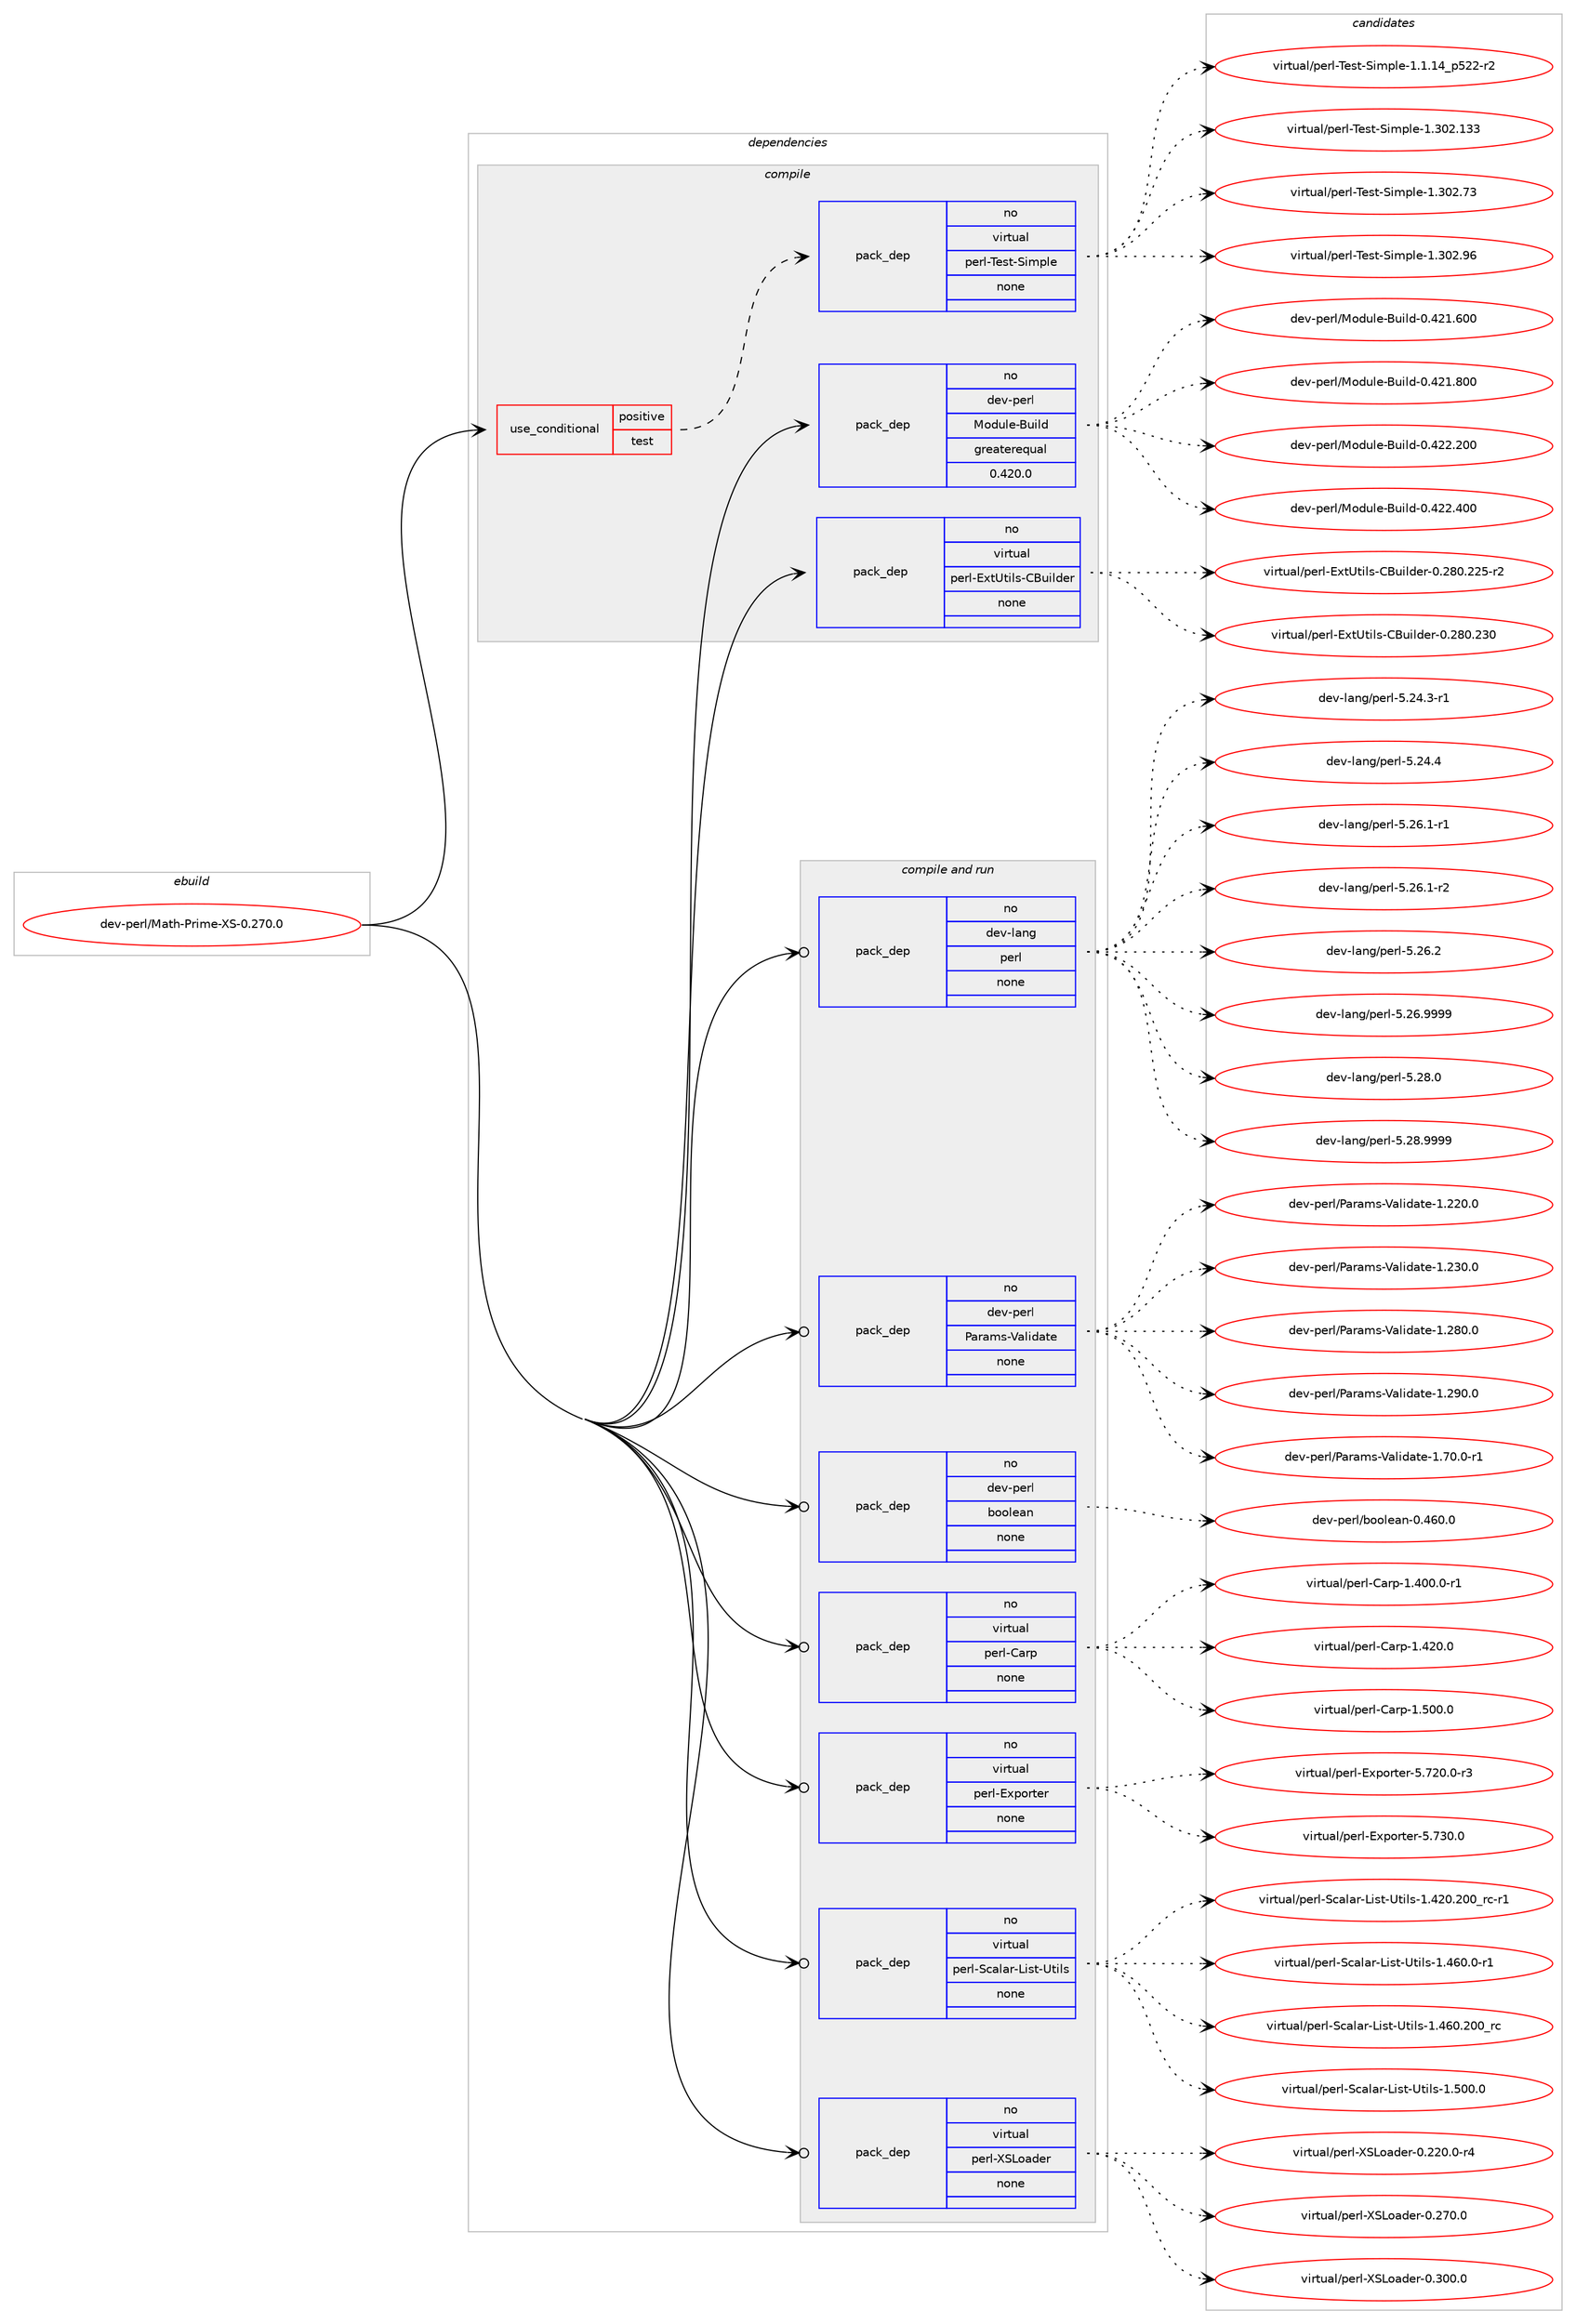 digraph prolog {

# *************
# Graph options
# *************

newrank=true;
concentrate=true;
compound=true;
graph [rankdir=LR,fontname=Helvetica,fontsize=10,ranksep=1.5];#, ranksep=2.5, nodesep=0.2];
edge  [arrowhead=vee];
node  [fontname=Helvetica,fontsize=10];

# **********
# The ebuild
# **********

subgraph cluster_leftcol {
color=gray;
rank=same;
label=<<i>ebuild</i>>;
id [label="dev-perl/Math-Prime-XS-0.270.0", color=red, width=4, href="../dev-perl/Math-Prime-XS-0.270.0.svg"];
}

# ****************
# The dependencies
# ****************

subgraph cluster_midcol {
color=gray;
label=<<i>dependencies</i>>;
subgraph cluster_compile {
fillcolor="#eeeeee";
style=filled;
label=<<i>compile</i>>;
subgraph cond368419 {
dependency1384190 [label=<<TABLE BORDER="0" CELLBORDER="1" CELLSPACING="0" CELLPADDING="4"><TR><TD ROWSPAN="3" CELLPADDING="10">use_conditional</TD></TR><TR><TD>positive</TD></TR><TR><TD>test</TD></TR></TABLE>>, shape=none, color=red];
subgraph pack992716 {
dependency1384191 [label=<<TABLE BORDER="0" CELLBORDER="1" CELLSPACING="0" CELLPADDING="4" WIDTH="220"><TR><TD ROWSPAN="6" CELLPADDING="30">pack_dep</TD></TR><TR><TD WIDTH="110">no</TD></TR><TR><TD>virtual</TD></TR><TR><TD>perl-Test-Simple</TD></TR><TR><TD>none</TD></TR><TR><TD></TD></TR></TABLE>>, shape=none, color=blue];
}
dependency1384190:e -> dependency1384191:w [weight=20,style="dashed",arrowhead="vee"];
}
id:e -> dependency1384190:w [weight=20,style="solid",arrowhead="vee"];
subgraph pack992717 {
dependency1384192 [label=<<TABLE BORDER="0" CELLBORDER="1" CELLSPACING="0" CELLPADDING="4" WIDTH="220"><TR><TD ROWSPAN="6" CELLPADDING="30">pack_dep</TD></TR><TR><TD WIDTH="110">no</TD></TR><TR><TD>dev-perl</TD></TR><TR><TD>Module-Build</TD></TR><TR><TD>greaterequal</TD></TR><TR><TD>0.420.0</TD></TR></TABLE>>, shape=none, color=blue];
}
id:e -> dependency1384192:w [weight=20,style="solid",arrowhead="vee"];
subgraph pack992718 {
dependency1384193 [label=<<TABLE BORDER="0" CELLBORDER="1" CELLSPACING="0" CELLPADDING="4" WIDTH="220"><TR><TD ROWSPAN="6" CELLPADDING="30">pack_dep</TD></TR><TR><TD WIDTH="110">no</TD></TR><TR><TD>virtual</TD></TR><TR><TD>perl-ExtUtils-CBuilder</TD></TR><TR><TD>none</TD></TR><TR><TD></TD></TR></TABLE>>, shape=none, color=blue];
}
id:e -> dependency1384193:w [weight=20,style="solid",arrowhead="vee"];
}
subgraph cluster_compileandrun {
fillcolor="#eeeeee";
style=filled;
label=<<i>compile and run</i>>;
subgraph pack992719 {
dependency1384194 [label=<<TABLE BORDER="0" CELLBORDER="1" CELLSPACING="0" CELLPADDING="4" WIDTH="220"><TR><TD ROWSPAN="6" CELLPADDING="30">pack_dep</TD></TR><TR><TD WIDTH="110">no</TD></TR><TR><TD>dev-lang</TD></TR><TR><TD>perl</TD></TR><TR><TD>none</TD></TR><TR><TD></TD></TR></TABLE>>, shape=none, color=blue];
}
id:e -> dependency1384194:w [weight=20,style="solid",arrowhead="odotvee"];
subgraph pack992720 {
dependency1384195 [label=<<TABLE BORDER="0" CELLBORDER="1" CELLSPACING="0" CELLPADDING="4" WIDTH="220"><TR><TD ROWSPAN="6" CELLPADDING="30">pack_dep</TD></TR><TR><TD WIDTH="110">no</TD></TR><TR><TD>dev-perl</TD></TR><TR><TD>Params-Validate</TD></TR><TR><TD>none</TD></TR><TR><TD></TD></TR></TABLE>>, shape=none, color=blue];
}
id:e -> dependency1384195:w [weight=20,style="solid",arrowhead="odotvee"];
subgraph pack992721 {
dependency1384196 [label=<<TABLE BORDER="0" CELLBORDER="1" CELLSPACING="0" CELLPADDING="4" WIDTH="220"><TR><TD ROWSPAN="6" CELLPADDING="30">pack_dep</TD></TR><TR><TD WIDTH="110">no</TD></TR><TR><TD>dev-perl</TD></TR><TR><TD>boolean</TD></TR><TR><TD>none</TD></TR><TR><TD></TD></TR></TABLE>>, shape=none, color=blue];
}
id:e -> dependency1384196:w [weight=20,style="solid",arrowhead="odotvee"];
subgraph pack992722 {
dependency1384197 [label=<<TABLE BORDER="0" CELLBORDER="1" CELLSPACING="0" CELLPADDING="4" WIDTH="220"><TR><TD ROWSPAN="6" CELLPADDING="30">pack_dep</TD></TR><TR><TD WIDTH="110">no</TD></TR><TR><TD>virtual</TD></TR><TR><TD>perl-Carp</TD></TR><TR><TD>none</TD></TR><TR><TD></TD></TR></TABLE>>, shape=none, color=blue];
}
id:e -> dependency1384197:w [weight=20,style="solid",arrowhead="odotvee"];
subgraph pack992723 {
dependency1384198 [label=<<TABLE BORDER="0" CELLBORDER="1" CELLSPACING="0" CELLPADDING="4" WIDTH="220"><TR><TD ROWSPAN="6" CELLPADDING="30">pack_dep</TD></TR><TR><TD WIDTH="110">no</TD></TR><TR><TD>virtual</TD></TR><TR><TD>perl-Exporter</TD></TR><TR><TD>none</TD></TR><TR><TD></TD></TR></TABLE>>, shape=none, color=blue];
}
id:e -> dependency1384198:w [weight=20,style="solid",arrowhead="odotvee"];
subgraph pack992724 {
dependency1384199 [label=<<TABLE BORDER="0" CELLBORDER="1" CELLSPACING="0" CELLPADDING="4" WIDTH="220"><TR><TD ROWSPAN="6" CELLPADDING="30">pack_dep</TD></TR><TR><TD WIDTH="110">no</TD></TR><TR><TD>virtual</TD></TR><TR><TD>perl-Scalar-List-Utils</TD></TR><TR><TD>none</TD></TR><TR><TD></TD></TR></TABLE>>, shape=none, color=blue];
}
id:e -> dependency1384199:w [weight=20,style="solid",arrowhead="odotvee"];
subgraph pack992725 {
dependency1384200 [label=<<TABLE BORDER="0" CELLBORDER="1" CELLSPACING="0" CELLPADDING="4" WIDTH="220"><TR><TD ROWSPAN="6" CELLPADDING="30">pack_dep</TD></TR><TR><TD WIDTH="110">no</TD></TR><TR><TD>virtual</TD></TR><TR><TD>perl-XSLoader</TD></TR><TR><TD>none</TD></TR><TR><TD></TD></TR></TABLE>>, shape=none, color=blue];
}
id:e -> dependency1384200:w [weight=20,style="solid",arrowhead="odotvee"];
}
subgraph cluster_run {
fillcolor="#eeeeee";
style=filled;
label=<<i>run</i>>;
}
}

# **************
# The candidates
# **************

subgraph cluster_choices {
rank=same;
color=gray;
label=<<i>candidates</i>>;

subgraph choice992716 {
color=black;
nodesep=1;
choice11810511411611797108471121011141084584101115116458310510911210810145494649464952951125350504511450 [label="virtual/perl-Test-Simple-1.1.14_p522-r2", color=red, width=4,href="../virtual/perl-Test-Simple-1.1.14_p522-r2.svg"];
choice11810511411611797108471121011141084584101115116458310510911210810145494651485046495151 [label="virtual/perl-Test-Simple-1.302.133", color=red, width=4,href="../virtual/perl-Test-Simple-1.302.133.svg"];
choice118105114116117971084711210111410845841011151164583105109112108101454946514850465551 [label="virtual/perl-Test-Simple-1.302.73", color=red, width=4,href="../virtual/perl-Test-Simple-1.302.73.svg"];
choice118105114116117971084711210111410845841011151164583105109112108101454946514850465754 [label="virtual/perl-Test-Simple-1.302.96", color=red, width=4,href="../virtual/perl-Test-Simple-1.302.96.svg"];
dependency1384191:e -> choice11810511411611797108471121011141084584101115116458310510911210810145494649464952951125350504511450:w [style=dotted,weight="100"];
dependency1384191:e -> choice11810511411611797108471121011141084584101115116458310510911210810145494651485046495151:w [style=dotted,weight="100"];
dependency1384191:e -> choice118105114116117971084711210111410845841011151164583105109112108101454946514850465551:w [style=dotted,weight="100"];
dependency1384191:e -> choice118105114116117971084711210111410845841011151164583105109112108101454946514850465754:w [style=dotted,weight="100"];
}
subgraph choice992717 {
color=black;
nodesep=1;
choice100101118451121011141084777111100117108101456611710510810045484652504946544848 [label="dev-perl/Module-Build-0.421.600", color=red, width=4,href="../dev-perl/Module-Build-0.421.600.svg"];
choice100101118451121011141084777111100117108101456611710510810045484652504946564848 [label="dev-perl/Module-Build-0.421.800", color=red, width=4,href="../dev-perl/Module-Build-0.421.800.svg"];
choice100101118451121011141084777111100117108101456611710510810045484652505046504848 [label="dev-perl/Module-Build-0.422.200", color=red, width=4,href="../dev-perl/Module-Build-0.422.200.svg"];
choice100101118451121011141084777111100117108101456611710510810045484652505046524848 [label="dev-perl/Module-Build-0.422.400", color=red, width=4,href="../dev-perl/Module-Build-0.422.400.svg"];
dependency1384192:e -> choice100101118451121011141084777111100117108101456611710510810045484652504946544848:w [style=dotted,weight="100"];
dependency1384192:e -> choice100101118451121011141084777111100117108101456611710510810045484652504946564848:w [style=dotted,weight="100"];
dependency1384192:e -> choice100101118451121011141084777111100117108101456611710510810045484652505046504848:w [style=dotted,weight="100"];
dependency1384192:e -> choice100101118451121011141084777111100117108101456611710510810045484652505046524848:w [style=dotted,weight="100"];
}
subgraph choice992718 {
color=black;
nodesep=1;
choice1181051141161179710847112101114108456912011685116105108115456766117105108100101114454846505648465050534511450 [label="virtual/perl-ExtUtils-CBuilder-0.280.225-r2", color=red, width=4,href="../virtual/perl-ExtUtils-CBuilder-0.280.225-r2.svg"];
choice118105114116117971084711210111410845691201168511610510811545676611710510810010111445484650564846505148 [label="virtual/perl-ExtUtils-CBuilder-0.280.230", color=red, width=4,href="../virtual/perl-ExtUtils-CBuilder-0.280.230.svg"];
dependency1384193:e -> choice1181051141161179710847112101114108456912011685116105108115456766117105108100101114454846505648465050534511450:w [style=dotted,weight="100"];
dependency1384193:e -> choice118105114116117971084711210111410845691201168511610510811545676611710510810010111445484650564846505148:w [style=dotted,weight="100"];
}
subgraph choice992719 {
color=black;
nodesep=1;
choice100101118451089711010347112101114108455346505246514511449 [label="dev-lang/perl-5.24.3-r1", color=red, width=4,href="../dev-lang/perl-5.24.3-r1.svg"];
choice10010111845108971101034711210111410845534650524652 [label="dev-lang/perl-5.24.4", color=red, width=4,href="../dev-lang/perl-5.24.4.svg"];
choice100101118451089711010347112101114108455346505446494511449 [label="dev-lang/perl-5.26.1-r1", color=red, width=4,href="../dev-lang/perl-5.26.1-r1.svg"];
choice100101118451089711010347112101114108455346505446494511450 [label="dev-lang/perl-5.26.1-r2", color=red, width=4,href="../dev-lang/perl-5.26.1-r2.svg"];
choice10010111845108971101034711210111410845534650544650 [label="dev-lang/perl-5.26.2", color=red, width=4,href="../dev-lang/perl-5.26.2.svg"];
choice10010111845108971101034711210111410845534650544657575757 [label="dev-lang/perl-5.26.9999", color=red, width=4,href="../dev-lang/perl-5.26.9999.svg"];
choice10010111845108971101034711210111410845534650564648 [label="dev-lang/perl-5.28.0", color=red, width=4,href="../dev-lang/perl-5.28.0.svg"];
choice10010111845108971101034711210111410845534650564657575757 [label="dev-lang/perl-5.28.9999", color=red, width=4,href="../dev-lang/perl-5.28.9999.svg"];
dependency1384194:e -> choice100101118451089711010347112101114108455346505246514511449:w [style=dotted,weight="100"];
dependency1384194:e -> choice10010111845108971101034711210111410845534650524652:w [style=dotted,weight="100"];
dependency1384194:e -> choice100101118451089711010347112101114108455346505446494511449:w [style=dotted,weight="100"];
dependency1384194:e -> choice100101118451089711010347112101114108455346505446494511450:w [style=dotted,weight="100"];
dependency1384194:e -> choice10010111845108971101034711210111410845534650544650:w [style=dotted,weight="100"];
dependency1384194:e -> choice10010111845108971101034711210111410845534650544657575757:w [style=dotted,weight="100"];
dependency1384194:e -> choice10010111845108971101034711210111410845534650564648:w [style=dotted,weight="100"];
dependency1384194:e -> choice10010111845108971101034711210111410845534650564657575757:w [style=dotted,weight="100"];
}
subgraph choice992720 {
color=black;
nodesep=1;
choice1001011184511210111410847809711497109115458697108105100971161014549465050484648 [label="dev-perl/Params-Validate-1.220.0", color=red, width=4,href="../dev-perl/Params-Validate-1.220.0.svg"];
choice1001011184511210111410847809711497109115458697108105100971161014549465051484648 [label="dev-perl/Params-Validate-1.230.0", color=red, width=4,href="../dev-perl/Params-Validate-1.230.0.svg"];
choice1001011184511210111410847809711497109115458697108105100971161014549465056484648 [label="dev-perl/Params-Validate-1.280.0", color=red, width=4,href="../dev-perl/Params-Validate-1.280.0.svg"];
choice1001011184511210111410847809711497109115458697108105100971161014549465057484648 [label="dev-perl/Params-Validate-1.290.0", color=red, width=4,href="../dev-perl/Params-Validate-1.290.0.svg"];
choice100101118451121011141084780971149710911545869710810510097116101454946554846484511449 [label="dev-perl/Params-Validate-1.70.0-r1", color=red, width=4,href="../dev-perl/Params-Validate-1.70.0-r1.svg"];
dependency1384195:e -> choice1001011184511210111410847809711497109115458697108105100971161014549465050484648:w [style=dotted,weight="100"];
dependency1384195:e -> choice1001011184511210111410847809711497109115458697108105100971161014549465051484648:w [style=dotted,weight="100"];
dependency1384195:e -> choice1001011184511210111410847809711497109115458697108105100971161014549465056484648:w [style=dotted,weight="100"];
dependency1384195:e -> choice1001011184511210111410847809711497109115458697108105100971161014549465057484648:w [style=dotted,weight="100"];
dependency1384195:e -> choice100101118451121011141084780971149710911545869710810510097116101454946554846484511449:w [style=dotted,weight="100"];
}
subgraph choice992721 {
color=black;
nodesep=1;
choice100101118451121011141084798111111108101971104548465254484648 [label="dev-perl/boolean-0.460.0", color=red, width=4,href="../dev-perl/boolean-0.460.0.svg"];
dependency1384196:e -> choice100101118451121011141084798111111108101971104548465254484648:w [style=dotted,weight="100"];
}
subgraph choice992722 {
color=black;
nodesep=1;
choice118105114116117971084711210111410845679711411245494652484846484511449 [label="virtual/perl-Carp-1.400.0-r1", color=red, width=4,href="../virtual/perl-Carp-1.400.0-r1.svg"];
choice11810511411611797108471121011141084567971141124549465250484648 [label="virtual/perl-Carp-1.420.0", color=red, width=4,href="../virtual/perl-Carp-1.420.0.svg"];
choice11810511411611797108471121011141084567971141124549465348484648 [label="virtual/perl-Carp-1.500.0", color=red, width=4,href="../virtual/perl-Carp-1.500.0.svg"];
dependency1384197:e -> choice118105114116117971084711210111410845679711411245494652484846484511449:w [style=dotted,weight="100"];
dependency1384197:e -> choice11810511411611797108471121011141084567971141124549465250484648:w [style=dotted,weight="100"];
dependency1384197:e -> choice11810511411611797108471121011141084567971141124549465348484648:w [style=dotted,weight="100"];
}
subgraph choice992723 {
color=black;
nodesep=1;
choice1181051141161179710847112101114108456912011211111411610111445534655504846484511451 [label="virtual/perl-Exporter-5.720.0-r3", color=red, width=4,href="../virtual/perl-Exporter-5.720.0-r3.svg"];
choice118105114116117971084711210111410845691201121111141161011144553465551484648 [label="virtual/perl-Exporter-5.730.0", color=red, width=4,href="../virtual/perl-Exporter-5.730.0.svg"];
dependency1384198:e -> choice1181051141161179710847112101114108456912011211111411610111445534655504846484511451:w [style=dotted,weight="100"];
dependency1384198:e -> choice118105114116117971084711210111410845691201121111141161011144553465551484648:w [style=dotted,weight="100"];
}
subgraph choice992724 {
color=black;
nodesep=1;
choice11810511411611797108471121011141084583999710897114457610511511645851161051081154549465250484650484895114994511449 [label="virtual/perl-Scalar-List-Utils-1.420.200_rc-r1", color=red, width=4,href="../virtual/perl-Scalar-List-Utils-1.420.200_rc-r1.svg"];
choice118105114116117971084711210111410845839997108971144576105115116458511610510811545494652544846484511449 [label="virtual/perl-Scalar-List-Utils-1.460.0-r1", color=red, width=4,href="../virtual/perl-Scalar-List-Utils-1.460.0-r1.svg"];
choice1181051141161179710847112101114108458399971089711445761051151164585116105108115454946525448465048489511499 [label="virtual/perl-Scalar-List-Utils-1.460.200_rc", color=red, width=4,href="../virtual/perl-Scalar-List-Utils-1.460.200_rc.svg"];
choice11810511411611797108471121011141084583999710897114457610511511645851161051081154549465348484648 [label="virtual/perl-Scalar-List-Utils-1.500.0", color=red, width=4,href="../virtual/perl-Scalar-List-Utils-1.500.0.svg"];
dependency1384199:e -> choice11810511411611797108471121011141084583999710897114457610511511645851161051081154549465250484650484895114994511449:w [style=dotted,weight="100"];
dependency1384199:e -> choice118105114116117971084711210111410845839997108971144576105115116458511610510811545494652544846484511449:w [style=dotted,weight="100"];
dependency1384199:e -> choice1181051141161179710847112101114108458399971089711445761051151164585116105108115454946525448465048489511499:w [style=dotted,weight="100"];
dependency1384199:e -> choice11810511411611797108471121011141084583999710897114457610511511645851161051081154549465348484648:w [style=dotted,weight="100"];
}
subgraph choice992725 {
color=black;
nodesep=1;
choice1181051141161179710847112101114108458883761119710010111445484650504846484511452 [label="virtual/perl-XSLoader-0.220.0-r4", color=red, width=4,href="../virtual/perl-XSLoader-0.220.0-r4.svg"];
choice118105114116117971084711210111410845888376111971001011144548465055484648 [label="virtual/perl-XSLoader-0.270.0", color=red, width=4,href="../virtual/perl-XSLoader-0.270.0.svg"];
choice118105114116117971084711210111410845888376111971001011144548465148484648 [label="virtual/perl-XSLoader-0.300.0", color=red, width=4,href="../virtual/perl-XSLoader-0.300.0.svg"];
dependency1384200:e -> choice1181051141161179710847112101114108458883761119710010111445484650504846484511452:w [style=dotted,weight="100"];
dependency1384200:e -> choice118105114116117971084711210111410845888376111971001011144548465055484648:w [style=dotted,weight="100"];
dependency1384200:e -> choice118105114116117971084711210111410845888376111971001011144548465148484648:w [style=dotted,weight="100"];
}
}

}
